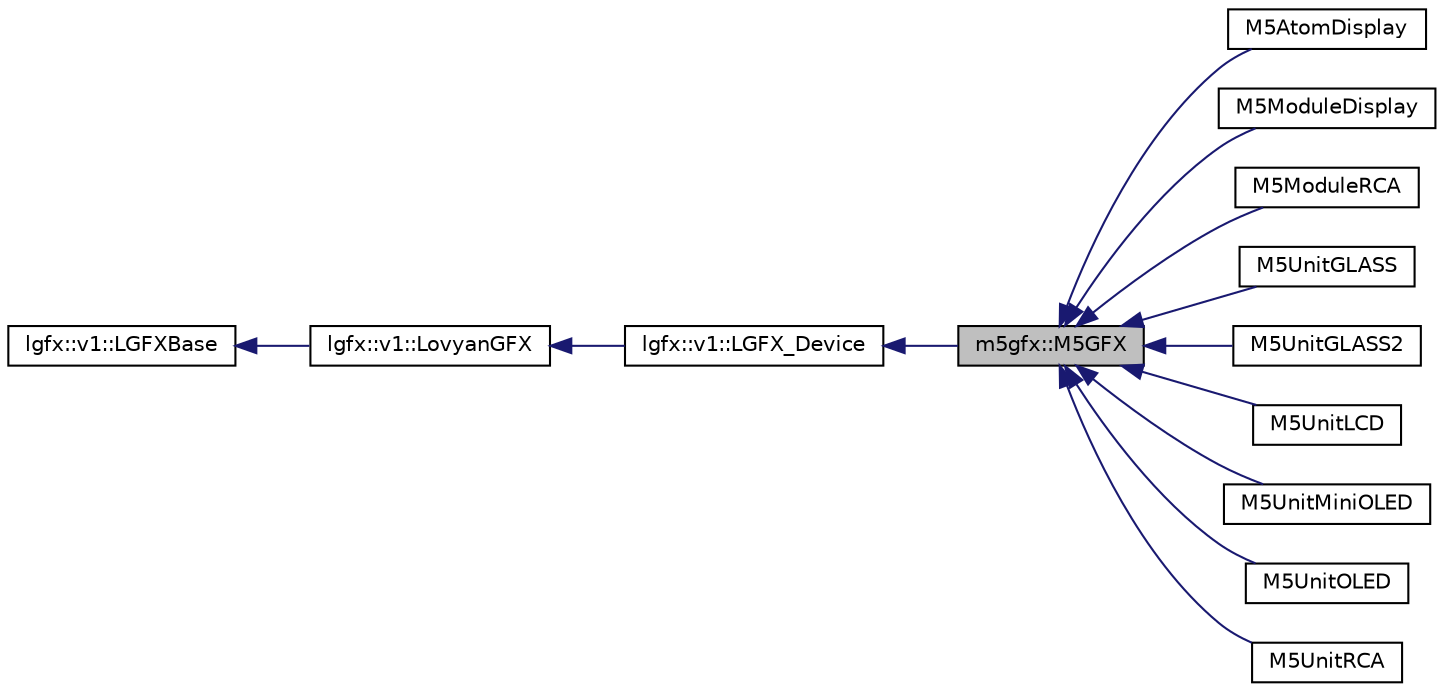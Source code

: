 digraph "m5gfx::M5GFX"
{
 // LATEX_PDF_SIZE
  edge [fontname="Helvetica",fontsize="10",labelfontname="Helvetica",labelfontsize="10"];
  node [fontname="Helvetica",fontsize="10",shape=record];
  rankdir="LR";
  Node1 [label="m5gfx::M5GFX",height=0.2,width=0.4,color="black", fillcolor="grey75", style="filled", fontcolor="black",tooltip=" "];
  Node2 -> Node1 [dir="back",color="midnightblue",fontsize="10",style="solid",fontname="Helvetica"];
  Node2 [label="lgfx::v1::LGFX_Device",height=0.2,width=0.4,color="black", fillcolor="white", style="filled",URL="$d2/d7d/classlgfx_1_1v1_1_1LGFX__Device.html",tooltip=" "];
  Node3 -> Node2 [dir="back",color="midnightblue",fontsize="10",style="solid",fontname="Helvetica"];
  Node3 [label="lgfx::v1::LovyanGFX",height=0.2,width=0.4,color="black", fillcolor="white", style="filled",URL="$dd/d26/classlgfx_1_1v1_1_1LovyanGFX.html",tooltip="LovyanGFX class. that depend on the include order of the environment, such as file system,..."];
  Node4 -> Node3 [dir="back",color="midnightblue",fontsize="10",style="solid",fontname="Helvetica"];
  Node4 [label="lgfx::v1::LGFXBase",height=0.2,width=0.4,color="black", fillcolor="white", style="filled",URL="$d5/dfe/classlgfx_1_1v1_1_1LGFXBase.html",tooltip=" "];
  Node1 -> Node5 [dir="back",color="midnightblue",fontsize="10",style="solid",fontname="Helvetica"];
  Node5 [label="M5AtomDisplay",height=0.2,width=0.4,color="black", fillcolor="white", style="filled",URL="$d0/dc6/classM5AtomDisplay.html",tooltip=" "];
  Node1 -> Node6 [dir="back",color="midnightblue",fontsize="10",style="solid",fontname="Helvetica"];
  Node6 [label="M5ModuleDisplay",height=0.2,width=0.4,color="black", fillcolor="white", style="filled",URL="$de/d25/classM5ModuleDisplay.html",tooltip=" "];
  Node1 -> Node7 [dir="back",color="midnightblue",fontsize="10",style="solid",fontname="Helvetica"];
  Node7 [label="M5ModuleRCA",height=0.2,width=0.4,color="black", fillcolor="white", style="filled",URL="$d5/d5e/classM5ModuleRCA.html",tooltip=" "];
  Node1 -> Node8 [dir="back",color="midnightblue",fontsize="10",style="solid",fontname="Helvetica"];
  Node8 [label="M5UnitGLASS",height=0.2,width=0.4,color="black", fillcolor="white", style="filled",URL="$d4/d7a/classM5UnitGLASS.html",tooltip=" "];
  Node1 -> Node9 [dir="back",color="midnightblue",fontsize="10",style="solid",fontname="Helvetica"];
  Node9 [label="M5UnitGLASS2",height=0.2,width=0.4,color="black", fillcolor="white", style="filled",URL="$d5/d9d/classM5UnitGLASS2.html",tooltip=" "];
  Node1 -> Node10 [dir="back",color="midnightblue",fontsize="10",style="solid",fontname="Helvetica"];
  Node10 [label="M5UnitLCD",height=0.2,width=0.4,color="black", fillcolor="white", style="filled",URL="$d3/db0/classM5UnitLCD.html",tooltip=" "];
  Node1 -> Node11 [dir="back",color="midnightblue",fontsize="10",style="solid",fontname="Helvetica"];
  Node11 [label="M5UnitMiniOLED",height=0.2,width=0.4,color="black", fillcolor="white", style="filled",URL="$db/d54/classM5UnitMiniOLED.html",tooltip=" "];
  Node1 -> Node12 [dir="back",color="midnightblue",fontsize="10",style="solid",fontname="Helvetica"];
  Node12 [label="M5UnitOLED",height=0.2,width=0.4,color="black", fillcolor="white", style="filled",URL="$d0/d07/classM5UnitOLED.html",tooltip=" "];
  Node1 -> Node13 [dir="back",color="midnightblue",fontsize="10",style="solid",fontname="Helvetica"];
  Node13 [label="M5UnitRCA",height=0.2,width=0.4,color="black", fillcolor="white", style="filled",URL="$d8/dfd/classM5UnitRCA.html",tooltip=" "];
}
